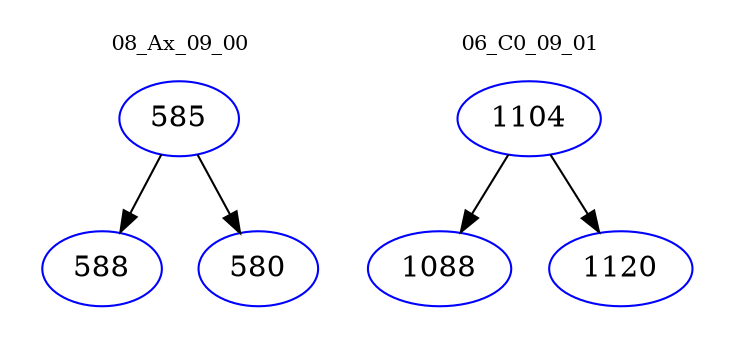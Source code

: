 digraph{
subgraph cluster_0 {
color = white
label = "08_Ax_09_00";
fontsize=10;
T0_585 [label="585", color="blue"]
T0_585 -> T0_588 [color="black"]
T0_588 [label="588", color="blue"]
T0_585 -> T0_580 [color="black"]
T0_580 [label="580", color="blue"]
}
subgraph cluster_1 {
color = white
label = "06_C0_09_01";
fontsize=10;
T1_1104 [label="1104", color="blue"]
T1_1104 -> T1_1088 [color="black"]
T1_1088 [label="1088", color="blue"]
T1_1104 -> T1_1120 [color="black"]
T1_1120 [label="1120", color="blue"]
}
}
